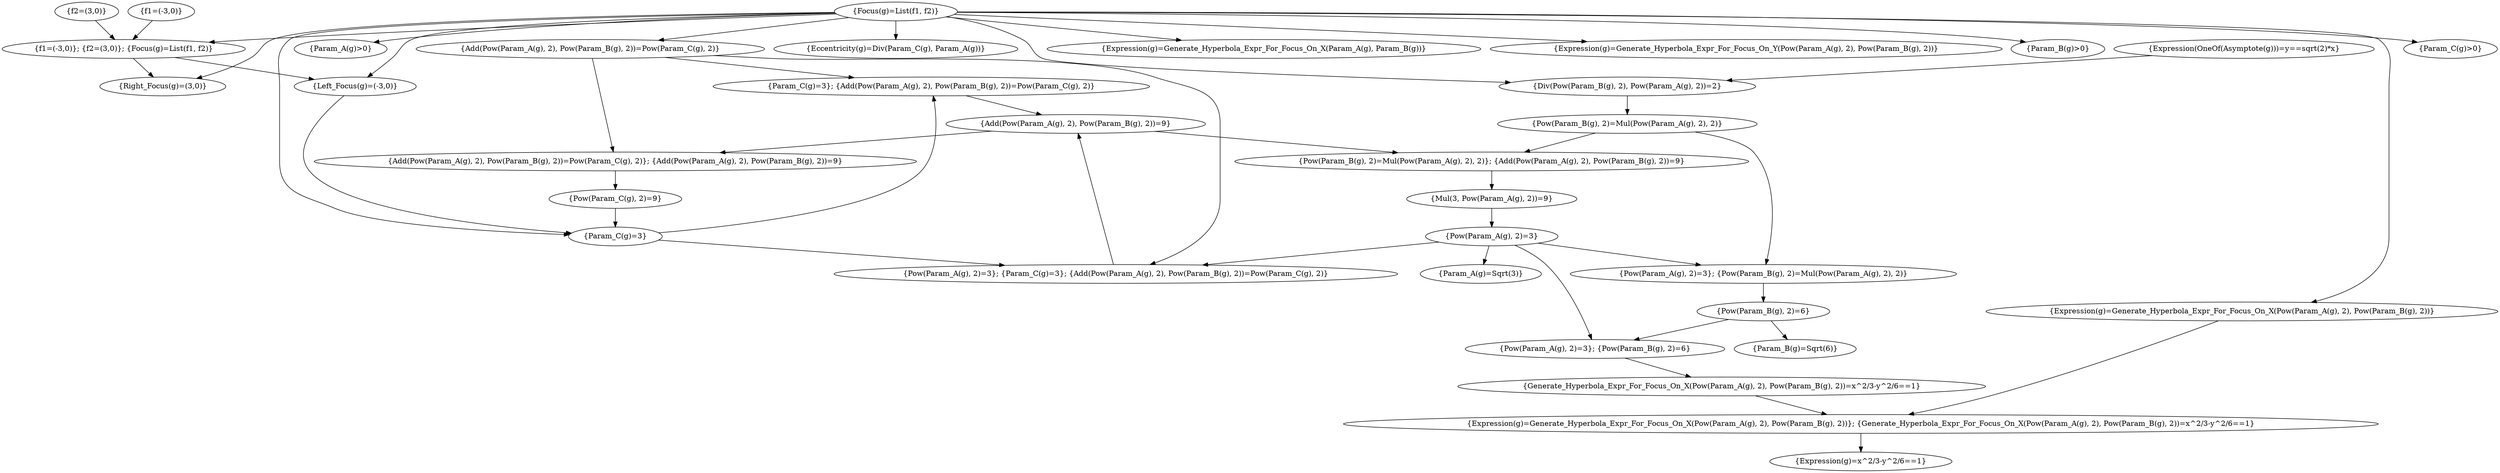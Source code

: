 digraph all_progress {
	graph [bb="0,0,4099.9,900"];
	node [label="\N"];
	"{Focus(g)=List(f1, f2)}"	[height=0.5,
		pos="1479.6,882",
		width=2.7628];
	"{Param_A(g)>0}"	[height=0.5,
		pos="557.63,810",
		width=2.1231];
	"{Focus(g)=List(f1, f2)}" -> "{Param_A(g)>0}"	[pos="e,613.64,822.68 1381.6,878.66 1225.7,874.06 911.69,861.22 647.63,828 640.21,827.07 632.48,825.9 624.8,824.62"];
	"{Param_B(g)>0}"	[height=0.5,
		pos="3377.6,810",
		width=2.1088];
	"{Focus(g)=List(f1, f2)}" -> "{Param_B(g)>0}"	[pos="e,3324.3,823.08 1578.9,880.3 1907.3,877.63 2956.5,866.25 3292.6,828 3299.4,827.23 3306.4,826.2 3313.4,825.03"];
	"{Param_C(g)>0}"	[height=0.5,
		pos="4013.6,810",
		width=2.1088];
	"{Focus(g)=List(f1, f2)}" -> "{Param_C(g)>0}"	[pos="e,3959.1,822.79 1579.4,881.03 1978,880.83 3457.7,876.72 3923.6,828 3931.5,827.18 3939.7,826.04 3947.8,824.73"];
	"{Add(Pow(Param_A(g), 2), Pow(Param_B(g), 2))=Pow(Param_C(g), 2)}"	[height=0.5,
		pos="976.63,810",
		width=7.9662];
	"{Focus(g)=List(f1, f2)}" -> "{Add(Pow(Param_A(g), 2), Pow(Param_B(g), 2))=Pow(Param_C(g), 2)}"	[pos="e,1091.3,826.95 1402.4,870.25 1322.6,859.15 1196.8,841.64 1102.6,828.53"];
	"{Eccentricity(g)=Div(Param_C(g), Param_A(g))}"	[height=0.5,
		pos="1479.6,810",
		width=5.4925];
	"{Focus(g)=List(f1, f2)}" -> "{Eccentricity(g)=Div(Param_C(g), Param_A(g))}"	[pos="e,1479.6,828.1 1479.6,863.7 1479.6,856.41 1479.6,847.73 1479.6,839.54"];
	"{Left_Focus(g)=(-3,0)}"	[height=0.5,
		pos="580.63,738",
		width=2.7628];
	"{Focus(g)=List(f1, f2)}" -> "{Left_Focus(g)=(-3,0)}"	[pos="e,600.96,755.93 1381.9,878.22 1182.7,872.03 743.36,855.44 680.63,828 659.32,818.68 659.93,807.56 642.63,792 632.05,782.47 620.22,\
772.26 609.75,763.36"];
	"{Right_Focus(g)=(3,0)}"	[height=0.5,
		pos="258.63,738",
		width=2.8197];
	"{Focus(g)=List(f1, f2)}" -> "{Right_Focus(g)=(3,0)}"	[pos="e,309.32,753.98 1380.7,879.53 1137.9,875.41 525.67,861.77 439.63,828 416.43,818.89 418.12,804.64 396.63,792 372.84,778 344.67,766.4 \
320.01,757.67"];
	"{Param_C(g)=3}"	[height=0.5,
		pos="1014.6,450",
		width=2.1088];
	"{Focus(g)=List(f1, f2)}" -> "{Param_C(g)=3}"	[pos="e,940.67,454.64 1381.1,879.02 1134.3,873.65 506.82,857.18 472.63,828 441.87,801.74 453.63,779.45 453.63,739 453.63,739 453.63,739 \
453.63,593 453.63,530.46 505.05,528.4 562.63,504 626.81,476.81 817.24,461.92 929.4,455.3"];
	"{Div(Pow(Param_B(g), 2), Pow(Param_A(g), 2))=2}"	[height=0.5,
		pos="2694.6,738",
		width=5.8763];
	"{Focus(g)=List(f1, f2)}" -> "{Div(Pow(Param_B(g), 2), Pow(Param_A(g), 2))=2}"	[pos="e,2489.6,742.7 1557.8,870.62 1598.1,862.94 1647,849.88 1686.6,828 1707,816.75 1703.3,801.2 1724.6,792 1791.8,763.08 2213.5,749.01 \
2478.3,742.95"];
	"{Expression(g)=Generate_Hyperbola_Expr_For_Focus_On_X(Param_A(g), Param_B(g))}"	[height=0.5,
		pos="2084.6,810",
		width=9.7433];
	"{Focus(g)=List(f1, f2)}" -> "{Expression(g)=Generate_Hyperbola_Expr_For_Focus_On_X(Param_A(g), Param_B(g))}"	[pos="e,1946.6,826.97 1561.9,871.49 1657.6,860.41 1817.5,841.91 1935.3,828.28"];
	"{Expression(g)=Generate_Hyperbola_Expr_For_Focus_On_X(Pow(Param_A(g), 2), Pow(Param_B(g), 2))}"	[height=0.5,
		pos="3684.6,306",
		width=11.535];
	"{Focus(g)=List(f1, f2)}" -> "{Expression(g)=Generate_Hyperbola_Expr_For_Focus_On_X(Pow(Param_A(g), 2), Pow(Param_B(g), 2))}"	[pos="e,3767.8,324.05 1579.2,880.48 2028.4,877.95 3845.4,865.42 3890.6,828 3921.8,802.22 3909.6,779.45 3909.6,739 3909.6,739 3909.6,739 \
3909.6,449 3909.6,383.42 3840.4,346.9 3778.8,327.39"];
	"{Expression(g)=Generate_Hyperbola_Expr_For_Focus_On_Y(Pow(Param_A(g), 2), Pow(Param_B(g), 2))}"	[height=0.5,
		pos="2868.6,810",
		width=11.535];
	"{Focus(g)=List(f1, f2)}" -> "{Expression(g)=Generate_Hyperbola_Expr_For_Focus_On_Y(Pow(Param_A(g), 2), Pow(Param_B(g), 2))}"	[pos="e,2604.9,824.29 1574.6,876.22 1781.4,865.79 2279.4,840.69 2593.8,824.85"];
	"{f1=(-3,0)}; {f2=(3,0)}; {Focus(g)=List(f1, f2)}"	[height=0.5,
		pos="193.63,810",
		width=5.3787];
	"{Focus(g)=List(f1, f2)}" -> "{f1=(-3,0)}; {f2=(3,0)}; {Focus(g)=List(f1, f2)}"	[pos="e,332.04,822.94 1383.3,877.31 1194.7,869.86 763.67,851.69 401.63,828 382.82,826.77 363.06,825.34 343.52,823.83"];
	"{Param_C(g)=3}; {Add(Pow(Param_A(g), 2), Pow(Param_B(g), 2))=Pow(Param_C(g), 2)}"	[height=0.5,
		pos="1537.6,738",
		width=9.9139];
	"{Add(Pow(Param_A(g), 2), Pow(Param_B(g), 2))=Pow(Param_C(g), 2)}" -> "{Param_C(g)=3}; {Add(Pow(Param_A(g), 2), Pow(Param_B(g), 2))=Pow(Param_C(g), 2)}"	[pos="e,1407.9,755.18 1101.8,793.38 1189.3,782.47 1306.1,767.9 1396.7,756.58"];
	"{Add(Pow(Param_A(g), 2), Pow(Param_B(g), 2))=Pow(Param_C(g), 2)}; {Add(Pow(Param_A(g), 2), Pow(Param_B(g), 2))=9}"	[height=0.5,
		pos="1014.6,594",
		width=13.738];
	"{Add(Pow(Param_A(g), 2), Pow(Param_B(g), 2))=Pow(Param_C(g), 2)}" -> "{Add(Pow(Param_A(g), 2), Pow(Param_B(g), 2))=Pow(Param_C(g), 2)}; {Add(Pow(Param_A(g), 2), Pow(Param_B(g), 2))=9}"	[pos="e,1011.6,612.23 979.68,791.85 986.2,755.14 1001.6,668.66 1009.6,623.53"];
	"{Pow(Param_A(g), 2)=3}; {Param_C(g)=3}; {Add(Pow(Param_A(g), 2), Pow(Param_B(g), 2))=Pow(Param_C(g), 2)}"	[height=0.5,
		pos="1850.6,378",
		width=12.772];
	"{Add(Pow(Param_A(g), 2), Pow(Param_B(g), 2))=Pow(Param_C(g), 2)}" -> "{Pow(Param_A(g), 2)=3}; {Param_C(g)=3}; {Add(Pow(Param_A(g), 2), Pow(Param_B(g), 2))=Pow(Param_C(g), 2)}"	[pos="e,1901,396.32 1182.8,797.15 1213,795.42 1243.6,793.66 1272.6,792 1412.9,783.97 1771.4,803.22 1903.6,756 1965.5,733.91 2021.6,732.69 \
2021.6,667 2021.6,667 2021.6,667 2021.6,521 2021.6,461.92 1960.5,422.71 1911.3,400.74"];
	"{Left_Focus(g)=(-3,0)}" -> "{Param_C(g)=3}"	[pos="e,945.39,457.8 562.45,720 531.39,688.91 474.77,621.85 510.63,576 562.33,509.92 805.29,473.85 934.05,459.08"];
	"{Param_C(g)=3}" -> "{Param_C(g)=3}; {Add(Pow(Param_A(g), 2), Pow(Param_B(g), 2))=Pow(Param_C(g), 2)}"	[pos="e,1541.3,719.7 1082.7,458.36 1206.5,473.23 1461.4,511.08 1518.6,576 1550.8,612.51 1548.2,673.17 1543.1,708.69"];
	"{Param_C(g)=3}" -> "{Pow(Param_A(g), 2)=3}; {Param_C(g)=3}; {Add(Pow(Param_A(g), 2), Pow(Param_B(g), 2))=Pow(Param_C(g), 2)}"	[pos="e,1661.6,394.83 1085.2,443.09 1208.6,432.76 1467.8,411.06 1650.2,395.78"];
	"{Pow(Param_B(g), 2)=Mul(Pow(Param_A(g), 2), 2)}"	[height=0.5,
		pos="2694.6,666",
		width=5.9332];
	"{Div(Pow(Param_B(g), 2), Pow(Param_A(g), 2))=2}" -> "{Pow(Param_B(g), 2)=Mul(Pow(Param_A(g), 2), 2)}"	[pos="e,2694.6,684.1 2694.6,719.7 2694.6,712.41 2694.6,703.73 2694.6,695.54"];
	"{Expression(g)=Generate_Hyperbola_Expr_For_Focus_On_X(Pow(Param_A(g), 2), Pow(Param_B(g), 2))}; {Generate_Hyperbola_Expr_For_Focus_\
On_X(Pow(Param_A(g), 2), Pow(Param_B(g), 2))=x^2/3-y^2/6==1}"	[height=0.5,
		pos="3078.6,90",
		width=23.164];
	"{Expression(g)=Generate_Hyperbola_Expr_For_Focus_On_X(Pow(Param_A(g), 2), Pow(Param_B(g), 2))}" -> "{Expression(g)=Generate_Hyperbola_Expr_For_Focus_On_X(Pow(Param_A(g), 2), Pow(Param_B(g), 2))}; {Generate_Hyperbola_Expr_For_Focus_\
On_X(Pow(Param_A(g), 2), Pow(Param_B(g), 2))=x^2/3-y^2/6==1}"	[pos="e,3156.5,108.35 3646.5,287.61 3576.2,256.03 3421,188.43 3285.6,144 3247.3,131.42 3204.2,119.96 3167.2,110.94"];
	"{f1=(-3,0)}"	[height=0.5,
		pos="255.63,882",
		width=1.5117];
	"{f1=(-3,0)}" -> "{f1=(-3,0)}; {f2=(3,0)}; {Focus(g)=List(f1, f2)}"	[pos="e,208.65,827.96 240.94,864.41 233.56,856.08 224.45,845.8 216.21,836.49"];
	"{f1=(-3,0)}; {f2=(3,0)}; {Focus(g)=List(f1, f2)}" -> "{Left_Focus(g)=(-3,0)}"	[pos="e,512.05,751.41 279.52,793.46 345.59,781.51 436.2,765.13 500.72,753.45"];
	"{f1=(-3,0)}; {f2=(3,0)}; {Focus(g)=List(f1, f2)}" -> "{Right_Focus(g)=(3,0)}"	[pos="e,242.75,756.1 209.7,791.7 217.34,783.47 226.61,773.48 235.03,764.42"];
	"{f2=(3,0)}"	[height=0.5,
		pos="131.63,882",
		width=1.4264];
	"{f2=(3,0)}" -> "{f1=(-3,0)}; {f2=(3,0)}; {Focus(g)=List(f1, f2)}"	[pos="e,178.62,827.96 146.33,864.41 153.71,856.08 162.81,845.8 171.06,836.49"];
	"{Expression(OneOf(Asymptote(g)))=y==sqrt(2)*x}"	[height=0.5,
		pos="3676.6,810",
		width=5.7057];
	"{Expression(OneOf(Asymptote(g)))=y==sqrt(2)*x}" -> "{Div(Pow(Param_B(g), 2), Pow(Param_A(g), 2))=2}"	[pos="e,2858,749.78 3529.3,797.09 3507,795.35 3484.2,793.6 3462.6,792 3258.9,776.88 3024.7,760.92 2869,750.52"];
	"{Add(Pow(Param_A(g), 2), Pow(Param_B(g), 2))=9}"	[height=0.5,
		pos="1779.6,666",
		width=5.9332];
	"{Param_C(g)=3}; {Add(Pow(Param_A(g), 2), Pow(Param_B(g), 2))=Pow(Param_C(g), 2)}" -> "{Add(Pow(Param_A(g), 2), Pow(Param_B(g), 2))=9}"	[pos="e,1721.6,683.78 1597.1,719.79 1631.5,709.84 1674.9,697.29 1710.7,686.93"];
	"{Pow(Param_B(g), 2)=Mul(Pow(Param_A(g), 2), 2)}; {Add(Pow(Param_A(g), 2), Pow(Param_B(g), 2))=9}"	[height=0.5,
		pos="2470.6,594",
		width=11.705];
	"{Add(Pow(Param_A(g), 2), Pow(Param_B(g), 2))=9}" -> "{Pow(Param_B(g), 2)=Mul(Pow(Param_A(g), 2), 2)}; {Add(Pow(Param_A(g), 2), Pow(Param_B(g), 2))=9}"	[pos="e,2311.6,611.11 1912.5,651.54 2022.9,640.36 2180.8,624.36 2300.5,612.24"];
	"{Add(Pow(Param_A(g), 2), Pow(Param_B(g), 2))=9}" -> "{Add(Pow(Param_A(g), 2), Pow(Param_B(g), 2))=Pow(Param_C(g), 2)}; {Add(Pow(Param_A(g), 2), Pow(Param_B(g), 2))=9}"	[pos="e,1192.3,611.25 1638.9,652.12 1516.5,640.92 1338.3,624.61 1203.5,612.28"];
	"{Pow(Param_B(g), 2)=Mul(Pow(Param_A(g), 2), 2)}" -> "{Pow(Param_B(g), 2)=Mul(Pow(Param_A(g), 2), 2)}; {Add(Pow(Param_A(g), 2), Pow(Param_B(g), 2))=9}"	[pos="e,2526.1,612.32 2640.7,648.14 2609.5,638.4 2570.1,626.07 2537,615.74"];
	"{Pow(Param_A(g), 2)=3}; {Pow(Param_B(g), 2)=Mul(Pow(Param_A(g), 2), 2)}"	[height=0.5,
		pos="2919.6,378",
		width=8.7908];
	"{Pow(Param_B(g), 2)=Mul(Pow(Param_A(g), 2), 2)}" -> "{Pow(Param_A(g), 2)=3}; {Pow(Param_B(g), 2)=Mul(Pow(Param_A(g), 2), 2)}"	[pos="e,2924.3,396.41 2798,649.82 2842.1,641.12 2886.7,628.59 2900.6,612 2949.7,553.77 2937.1,455.76 2926.8,407.54"];
	"{Mul(3, Pow(Param_A(g), 2))=9}"	[height=0.5,
		pos="2470.6,522",
		width=3.9002];
	"{Pow(Param_B(g), 2)=Mul(Pow(Param_A(g), 2), 2)}; {Add(Pow(Param_A(g), 2), Pow(Param_B(g), 2))=9}" -> "{Mul(3, Pow(Param_A(g), 2))=9}"	[pos="e,2470.6,540.1 2470.6,575.7 2470.6,568.41 2470.6,559.73 2470.6,551.54"];
	"{Pow(Param_A(g), 2)=3}"	[height=0.5,
		pos="2470.6,450",
		width=3.0187];
	"{Mul(3, Pow(Param_A(g), 2))=9}" -> "{Pow(Param_A(g), 2)=3}"	[pos="e,2470.6,468.1 2470.6,503.7 2470.6,496.41 2470.6,487.73 2470.6,479.54"];
	"{Pow(Param_C(g), 2)=9}"	[height=0.5,
		pos="1014.6,522",
		width=3.0045];
	"{Add(Pow(Param_A(g), 2), Pow(Param_B(g), 2))=Pow(Param_C(g), 2)}; {Add(Pow(Param_A(g), 2), Pow(Param_B(g), 2))=9}" -> "{Pow(Param_C(g), 2)=9}"	[pos="e,1014.6,540.1 1014.6,575.7 1014.6,568.41 1014.6,559.73 1014.6,551.54"];
	"{Pow(Param_C(g), 2)=9}" -> "{Param_C(g)=3}"	[pos="e,1014.6,468.1 1014.6,503.7 1014.6,496.41 1014.6,487.73 1014.6,479.54"];
	"{Param_A(g)=Sqrt(3)}"	[height=0.5,
		pos="2449.6,378",
		width=2.7202];
	"{Pow(Param_A(g), 2)=3}" -> "{Param_A(g)=Sqrt(3)}"	[pos="e,2454.8,396.1 2465.4,431.7 2463.2,424.24 2460.5,415.32 2458,406.97"];
	"{Pow(Param_A(g), 2)=3}" -> "{Pow(Param_A(g), 2)=3}; {Param_C(g)=3}; {Add(Pow(Param_A(g), 2), Pow(Param_B(g), 2))=Pow(Param_C(g), 2)}"	[pos="e,1996.9,395.52 2382.8,439.08 2285.6,428.11 2127.1,410.22 2008.3,396.8"];
	"{Pow(Param_A(g), 2)=3}" -> "{Pow(Param_A(g), 2)=3}; {Pow(Param_B(g), 2)=Mul(Pow(Param_A(g), 2), 2)}"	[pos="e,2814.5,395.39 2547.8,436.97 2618.1,426.01 2722.9,409.67 2803.3,397.14"];
	"{Pow(Param_A(g), 2)=3}; {Pow(Param_B(g), 2)=6}"	[height=0.5,
		pos="2645.6,234",
		width=5.8621];
	"{Pow(Param_A(g), 2)=3}" -> "{Pow(Param_A(g), 2)=3}; {Pow(Param_B(g), 2)=6}"	[pos="e,2639.5,252.33 2505.8,432.69 2522.6,423.62 2542.2,411.1 2556.6,396 2594.5,356.34 2621.6,297.51 2635.3,263.03"];
	"{Pow(Param_A(g), 2)=3}; {Param_C(g)=3}; {Add(Pow(Param_A(g), 2), Pow(Param_B(g), 2))=Pow(Param_C(g), 2)}" -> "{Add(Pow(Param_A(g), 2), Pow(Param_B(g), 2))=9}"	[pos="e,1784,647.54 1846.4,396.23 1834.5,443.84 1801.3,577.53 1786.7,636.47"];
	"{Pow(Param_B(g), 2)=6}"	[height=0.5,
		pos="2919.6,306",
		width=3.0045];
	"{Pow(Param_A(g), 2)=3}; {Pow(Param_B(g), 2)=Mul(Pow(Param_A(g), 2), 2)}" -> "{Pow(Param_B(g), 2)=6}"	[pos="e,2919.6,324.1 2919.6,359.7 2919.6,352.41 2919.6,343.73 2919.6,335.54"];
	"{Param_B(g)=Sqrt(6)}"	[height=0.5,
		pos="2971.6,234",
		width=2.7059];
	"{Pow(Param_B(g), 2)=6}" -> "{Param_B(g)=Sqrt(6)}"	[pos="e,2958.9,252.1 2932.5,287.7 2938.4,279.73 2945.6,270.1 2952.1,261.26"];
	"{Pow(Param_B(g), 2)=6}" -> "{Pow(Param_A(g), 2)=3}; {Pow(Param_B(g), 2)=6}"	[pos="e,2710.2,251.49 2862.2,290.33 2821.3,279.87 2765.8,265.7 2721.3,254.32"];
	"{Generate_Hyperbola_Expr_For_Focus_On_X(Pow(Param_A(g), 2), Pow(Param_B(g), 2))=x^2/3-y^2/6==1}"	[height=0.5,
		pos="2852.6,162",
		width=11.791];
	"{Pow(Param_A(g), 2)=3}; {Pow(Param_B(g), 2)=6}" -> "{Generate_Hyperbola_Expr_For_Focus_On_X(Pow(Param_A(g), 2), Pow(Param_B(g), 2))=x^2/3-y^2/6==1}"	[pos="e,2801.5,180.28 2695.7,216.05 2724.3,206.4 2760.3,194.21 2790.7,183.96"];
	"{Generate_Hyperbola_Expr_For_Focus_On_X(Pow(Param_A(g), 2), Pow(Param_B(g), 2))=x^2/3-y^2/6==1}" -> "{Expression(g)=Generate_Hyperbola_Expr_For_Focus_On_X(Pow(Param_A(g), 2), Pow(Param_B(g), 2))}; {Generate_Hyperbola_Expr_For_Focus_\
On_X(Pow(Param_A(g), 2), Pow(Param_B(g), 2))=x^2/3-y^2/6==1}"	[pos="e,3022.6,108.35 2908.5,143.7 2939.7,134.02 2978.9,121.9 3011.7,111.72"];
	"{Expression(g)=x^2/3-y^2/6==1}"	[height=0.5,
		pos="3078.6,18",
		width=3.8433];
	"{Expression(g)=Generate_Hyperbola_Expr_For_Focus_On_X(Pow(Param_A(g), 2), Pow(Param_B(g), 2))}; {Generate_Hyperbola_Expr_For_Focus_\
On_X(Pow(Param_A(g), 2), Pow(Param_B(g), 2))=x^2/3-y^2/6==1}" -> "{Expression(g)=x^2/3-y^2/6==1}"	[pos="e,3078.6,36.104 3078.6,71.697 3078.6,64.407 3078.6,55.726 3078.6,47.536"];
}
